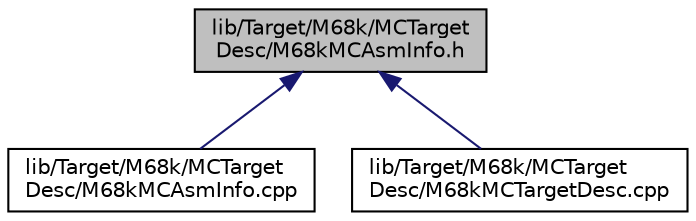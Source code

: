 digraph "lib/Target/M68k/MCTargetDesc/M68kMCAsmInfo.h"
{
 // LATEX_PDF_SIZE
  bgcolor="transparent";
  edge [fontname="Helvetica",fontsize="10",labelfontname="Helvetica",labelfontsize="10"];
  node [fontname="Helvetica",fontsize="10",shape=record];
  Node1 [label="lib/Target/M68k/MCTarget\lDesc/M68kMCAsmInfo.h",height=0.2,width=0.4,color="black", fillcolor="grey75", style="filled", fontcolor="black",tooltip=" "];
  Node1 -> Node2 [dir="back",color="midnightblue",fontsize="10",style="solid",fontname="Helvetica"];
  Node2 [label="lib/Target/M68k/MCTarget\lDesc/M68kMCAsmInfo.cpp",height=0.2,width=0.4,color="black",URL="$M68kMCAsmInfo_8cpp.html",tooltip=" "];
  Node1 -> Node3 [dir="back",color="midnightblue",fontsize="10",style="solid",fontname="Helvetica"];
  Node3 [label="lib/Target/M68k/MCTarget\lDesc/M68kMCTargetDesc.cpp",height=0.2,width=0.4,color="black",URL="$M68kMCTargetDesc_8cpp.html",tooltip=" "];
}
